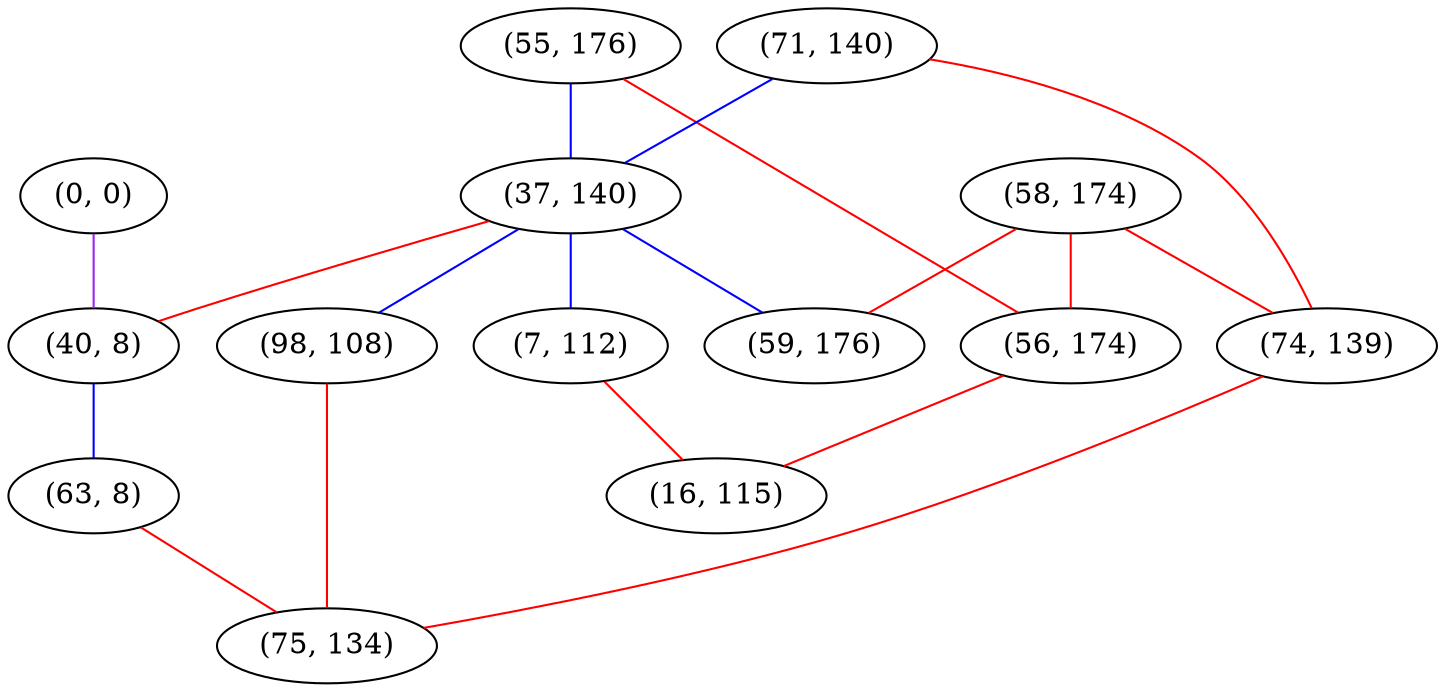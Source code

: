 graph "" {
"(58, 174)";
"(55, 176)";
"(71, 140)";
"(37, 140)";
"(0, 0)";
"(59, 176)";
"(56, 174)";
"(40, 8)";
"(7, 112)";
"(98, 108)";
"(63, 8)";
"(74, 139)";
"(16, 115)";
"(75, 134)";
"(58, 174)" -- "(59, 176)"  [color=red, key=0, weight=1];
"(58, 174)" -- "(56, 174)"  [color=red, key=0, weight=1];
"(58, 174)" -- "(74, 139)"  [color=red, key=0, weight=1];
"(55, 176)" -- "(56, 174)"  [color=red, key=0, weight=1];
"(55, 176)" -- "(37, 140)"  [color=blue, key=0, weight=3];
"(71, 140)" -- "(37, 140)"  [color=blue, key=0, weight=3];
"(71, 140)" -- "(74, 139)"  [color=red, key=0, weight=1];
"(37, 140)" -- "(59, 176)"  [color=blue, key=0, weight=3];
"(37, 140)" -- "(40, 8)"  [color=red, key=0, weight=1];
"(37, 140)" -- "(7, 112)"  [color=blue, key=0, weight=3];
"(37, 140)" -- "(98, 108)"  [color=blue, key=0, weight=3];
"(0, 0)" -- "(40, 8)"  [color=purple, key=0, weight=4];
"(56, 174)" -- "(16, 115)"  [color=red, key=0, weight=1];
"(40, 8)" -- "(63, 8)"  [color=blue, key=0, weight=3];
"(7, 112)" -- "(16, 115)"  [color=red, key=0, weight=1];
"(98, 108)" -- "(75, 134)"  [color=red, key=0, weight=1];
"(63, 8)" -- "(75, 134)"  [color=red, key=0, weight=1];
"(74, 139)" -- "(75, 134)"  [color=red, key=0, weight=1];
}

